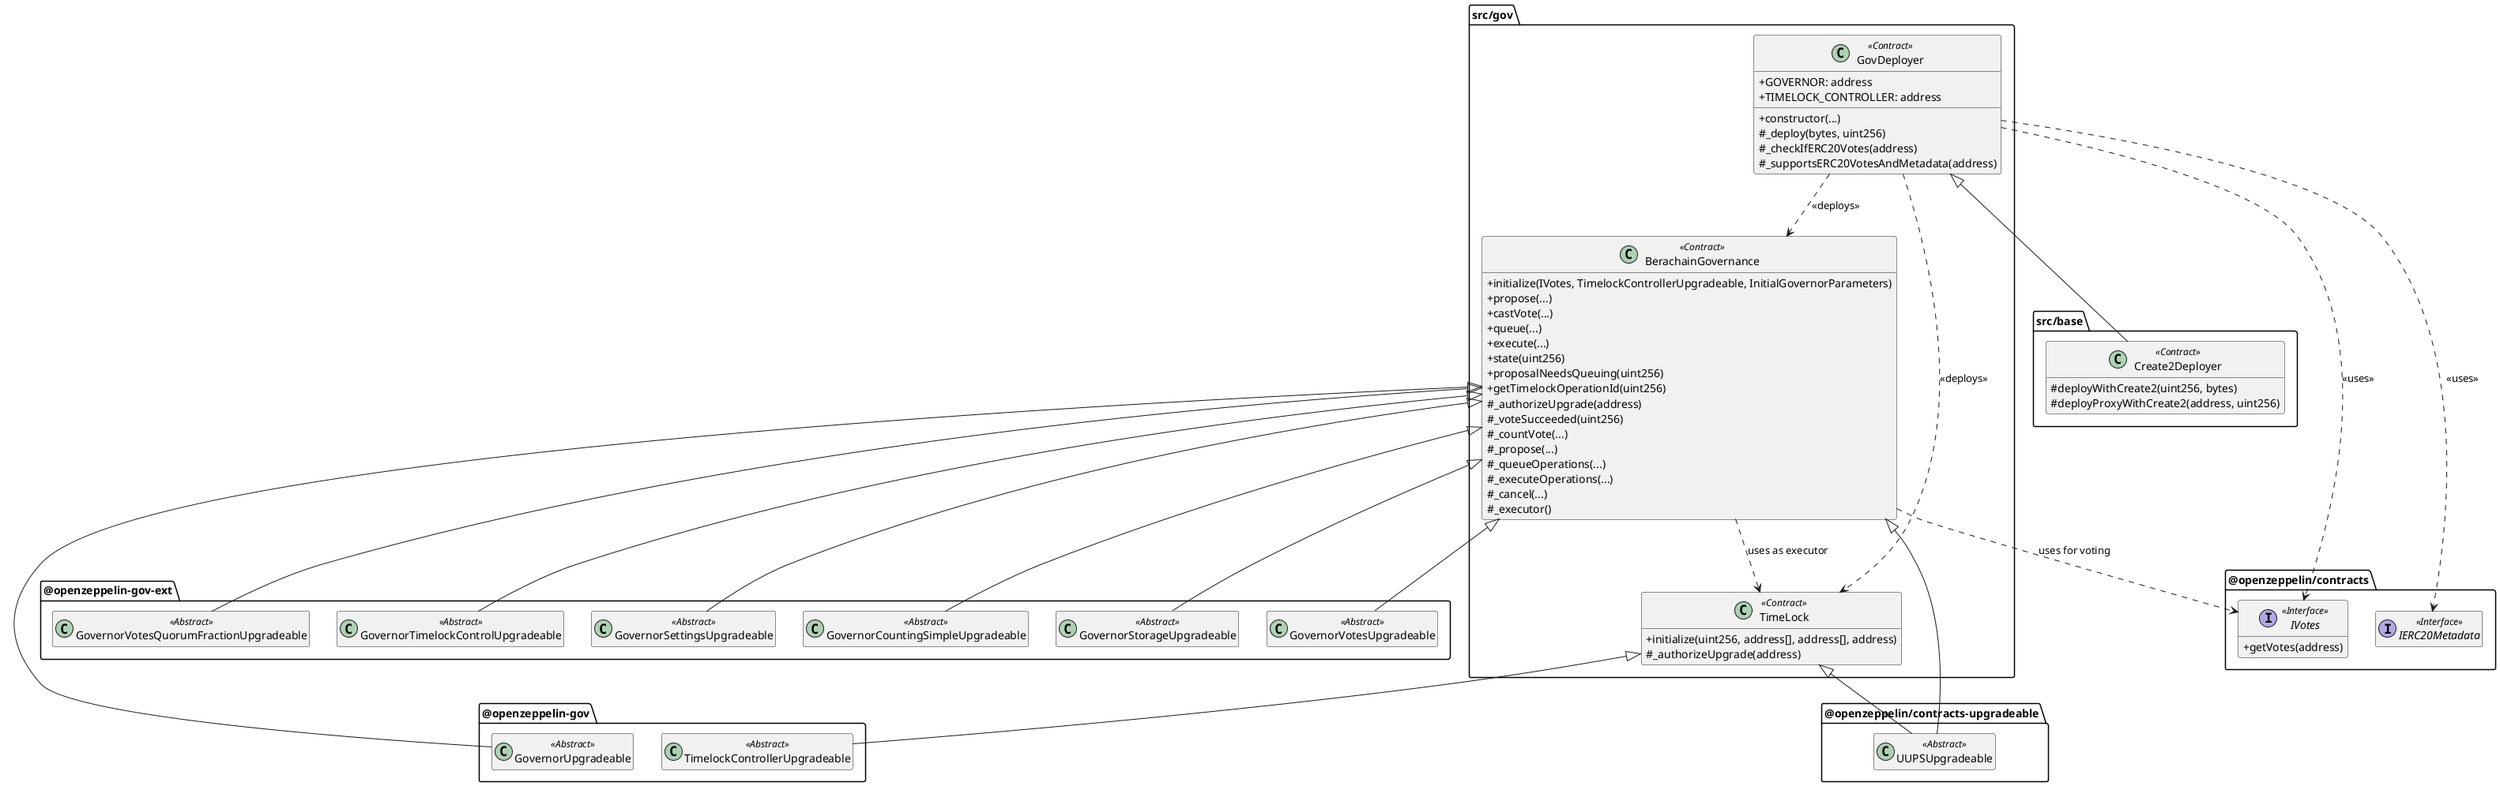 @startuml Gov_Contracts_ClassDiagram
skinparam classAttributeIconSize 0
hide empty members

package "src/gov" {
    class BerachainGovernance <<Contract>> {
        + initialize(IVotes, TimelockControllerUpgradeable, InitialGovernorParameters)
        + propose(...)
        + castVote(...)
        + queue(...)
        + execute(...)
        + state(uint256)
        + proposalNeedsQueuing(uint256)
        + getTimelockOperationId(uint256)
        # _authorizeUpgrade(address)
        # _voteSucceeded(uint256)
        # _countVote(...)
        # _propose(...)
        # _queueOperations(...)
        # _executeOperations(...)
        # _cancel(...)
        # _executor()
    }

    class TimeLock <<Contract>> {
        + initialize(uint256, address[], address[], address)
        # _authorizeUpgrade(address)
    }

    class GovDeployer <<Contract>> {
        + GOVERNOR: address
        + TIMELOCK_CONTROLLER: address
        + constructor(...)
        # _deploy(bytes, uint256)
        # _checkIfERC20Votes(address)
        # _supportsERC20VotesAndMetadata(address)
    }
}

package "src/base" {
     class Create2Deployer <<Contract>> {
        # deployWithCreate2(uint256, bytes)
        # deployProxyWithCreate2(address, uint256)
     }
}

package "@openzeppelin/contracts-upgradeable" {
    class UUPSUpgradeable <<Abstract>>
}

package "@openzeppelin-gov" {
    class GovernorUpgradeable <<Abstract>>
    class TimelockControllerUpgradeable <<Abstract>>
}

package "@openzeppelin-gov-ext" {
    class GovernorSettingsUpgradeable <<Abstract>>
    class GovernorCountingSimpleUpgradeable <<Abstract>>
    class GovernorStorageUpgradeable <<Abstract>>
    class GovernorVotesUpgradeable <<Abstract>>
    class GovernorVotesQuorumFractionUpgradeable <<Abstract>>
    class GovernorTimelockControlUpgradeable <<Abstract>>
}

package "@openzeppelin/contracts" {
    interface IVotes <<Interface>> {
         + getVotes(address)
    }
    interface IERC20Metadata <<Interface>>
}


' 상속
BerachainGovernance <|-- UUPSUpgradeable
BerachainGovernance <|-- GovernorUpgradeable
BerachainGovernance <|-- GovernorSettingsUpgradeable
BerachainGovernance <|-- GovernorCountingSimpleUpgradeable
BerachainGovernance <|-- GovernorStorageUpgradeable
BerachainGovernance <|-- GovernorVotesUpgradeable
BerachainGovernance <|-- GovernorVotesQuorumFractionUpgradeable
BerachainGovernance <|-- GovernorTimelockControlUpgradeable

TimeLock <|-- UUPSUpgradeable
TimeLock <|-- TimelockControllerUpgradeable

GovDeployer <|-- Create2Deployer

' 의존성
GovDeployer ..> BerachainGovernance : <<deploys>>
GovDeployer ..> TimeLock : <<deploys>>
GovDeployer ..> IVotes : <<uses>>
GovDeployer ..> IERC20Metadata : <<uses>>


BerachainGovernance ..> TimeLock : uses as executor
BerachainGovernance ..> IVotes : uses for voting


@enduml 